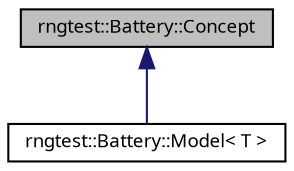 digraph "rngtest::Battery::Concept"
{
 // INTERACTIVE_SVG=YES
  bgcolor="transparent";
  edge [fontname="sans-serif",fontsize="9",labelfontname="sans-serif",labelfontsize="9"];
  node [fontname="sans-serif",fontsize="9",shape=record];
  Node1 [label="rngtest::Battery::Concept",height=0.2,width=0.4,color="black", fillcolor="grey75", style="filled", fontcolor="black"];
  Node1 -> Node2 [dir="back",color="midnightblue",fontsize="9",style="solid",fontname="sans-serif"];
  Node2 [label="rngtest::Battery::Model\< T \>",height=0.2,width=0.4,color="black",URL="$structrngtest_1_1_battery_1_1_model.html"];
}
